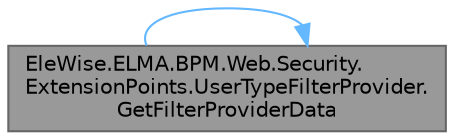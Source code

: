 digraph "EleWise.ELMA.BPM.Web.Security.ExtensionPoints.UserTypeFilterProvider.GetFilterProviderData"
{
 // LATEX_PDF_SIZE
  bgcolor="transparent";
  edge [fontname=Helvetica,fontsize=10,labelfontname=Helvetica,labelfontsize=10];
  node [fontname=Helvetica,fontsize=10,shape=box,height=0.2,width=0.4];
  rankdir="LR";
  Node1 [id="Node000001",label="EleWise.ELMA.BPM.Web.Security.\lExtensionPoints.UserTypeFilterProvider.\lGetFilterProviderData",height=0.2,width=0.4,color="gray40", fillcolor="grey60", style="filled", fontcolor="black",tooltip="Получить данные для фильтации (или null, если провайдер не применим к параметрам)"];
  Node1 -> Node1 [id="edge1_Node000001_Node000001",color="steelblue1",style="solid",tooltip=" "];
}

